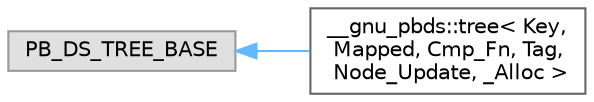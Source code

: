 digraph "Graphical Class Hierarchy"
{
 // LATEX_PDF_SIZE
  bgcolor="transparent";
  edge [fontname=Helvetica,fontsize=10,labelfontname=Helvetica,labelfontsize=10];
  node [fontname=Helvetica,fontsize=10,shape=box,height=0.2,width=0.4];
  rankdir="LR";
  Node0 [id="Node000000",label="PB_DS_TREE_BASE",height=0.2,width=0.4,color="grey60", fillcolor="#E0E0E0", style="filled",tooltip=" "];
  Node0 -> Node1 [id="edge333_Node000000_Node000001",dir="back",color="steelblue1",style="solid",tooltip=" "];
  Node1 [id="Node000001",label="__gnu_pbds::tree\< Key,\l Mapped, Cmp_Fn, Tag,\l Node_Update, _Alloc \>",height=0.2,width=0.4,color="grey40", fillcolor="white", style="filled",URL="$class____gnu__pbds_1_1tree.html",tooltip=" "];
}
